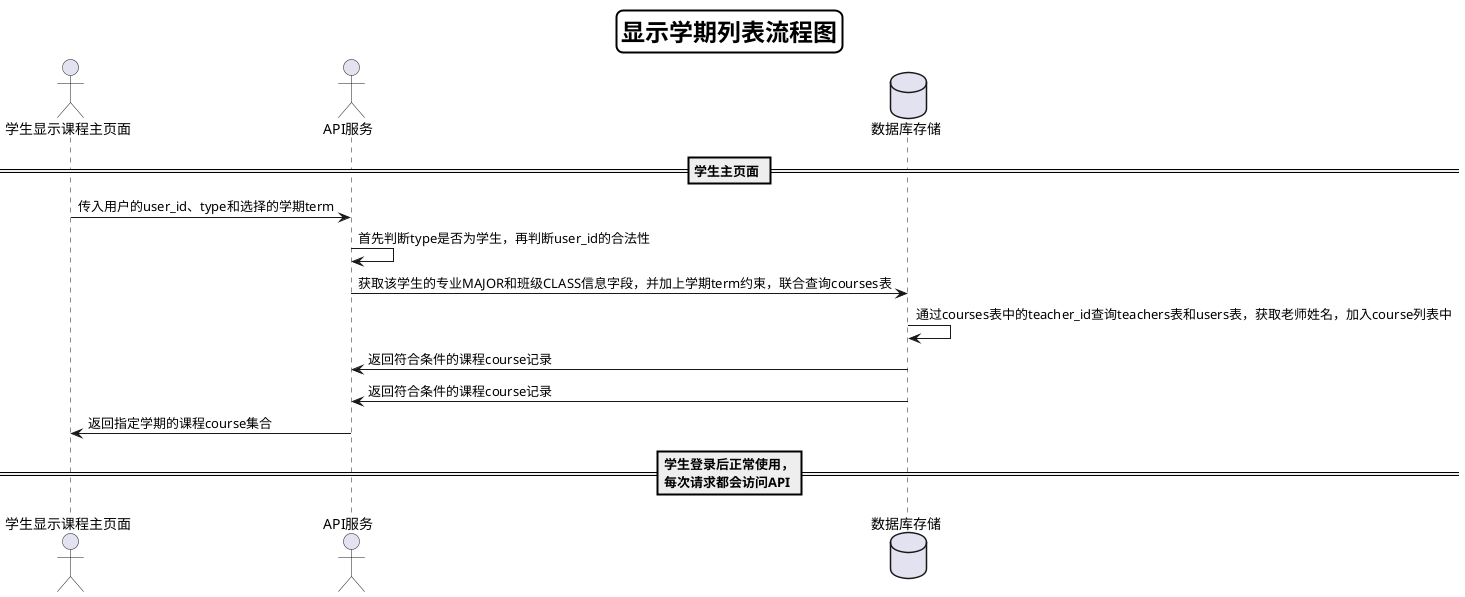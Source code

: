 @startuml
skinparam titleBorderRoundCorner 15
skinparam titleBorderThickness 2
skinparam titleBorderColor #Black
skinparam titleFontSize 24
Title 显示学期列表流程图


actor 学生显示课程主页面
actor API服务
database 数据库存储

== 学生主页面 ==
学生显示课程主页面->API服务:传入用户的user_id、type和选择的学期term
API服务->API服务:首先判断type是否为学生，再判断user_id的合法性
API服务->数据库存储:获取该学生的专业MAJOR和班级CLASS信息字段，并加上学期term约束，联合查询courses表
数据库存储->数据库存储:通过courses表中的teacher_id查询teachers表和users表，获取老师姓名，加入course列表中
数据库存储->API服务:返回符合条件的课程course记录
数据库存储->API服务:返回符合条件的课程course记录
API服务->学生显示课程主页面:返回指定学期的课程course集合
== 学生登录后正常使用，\n每次请求都会访问API==

@enduml